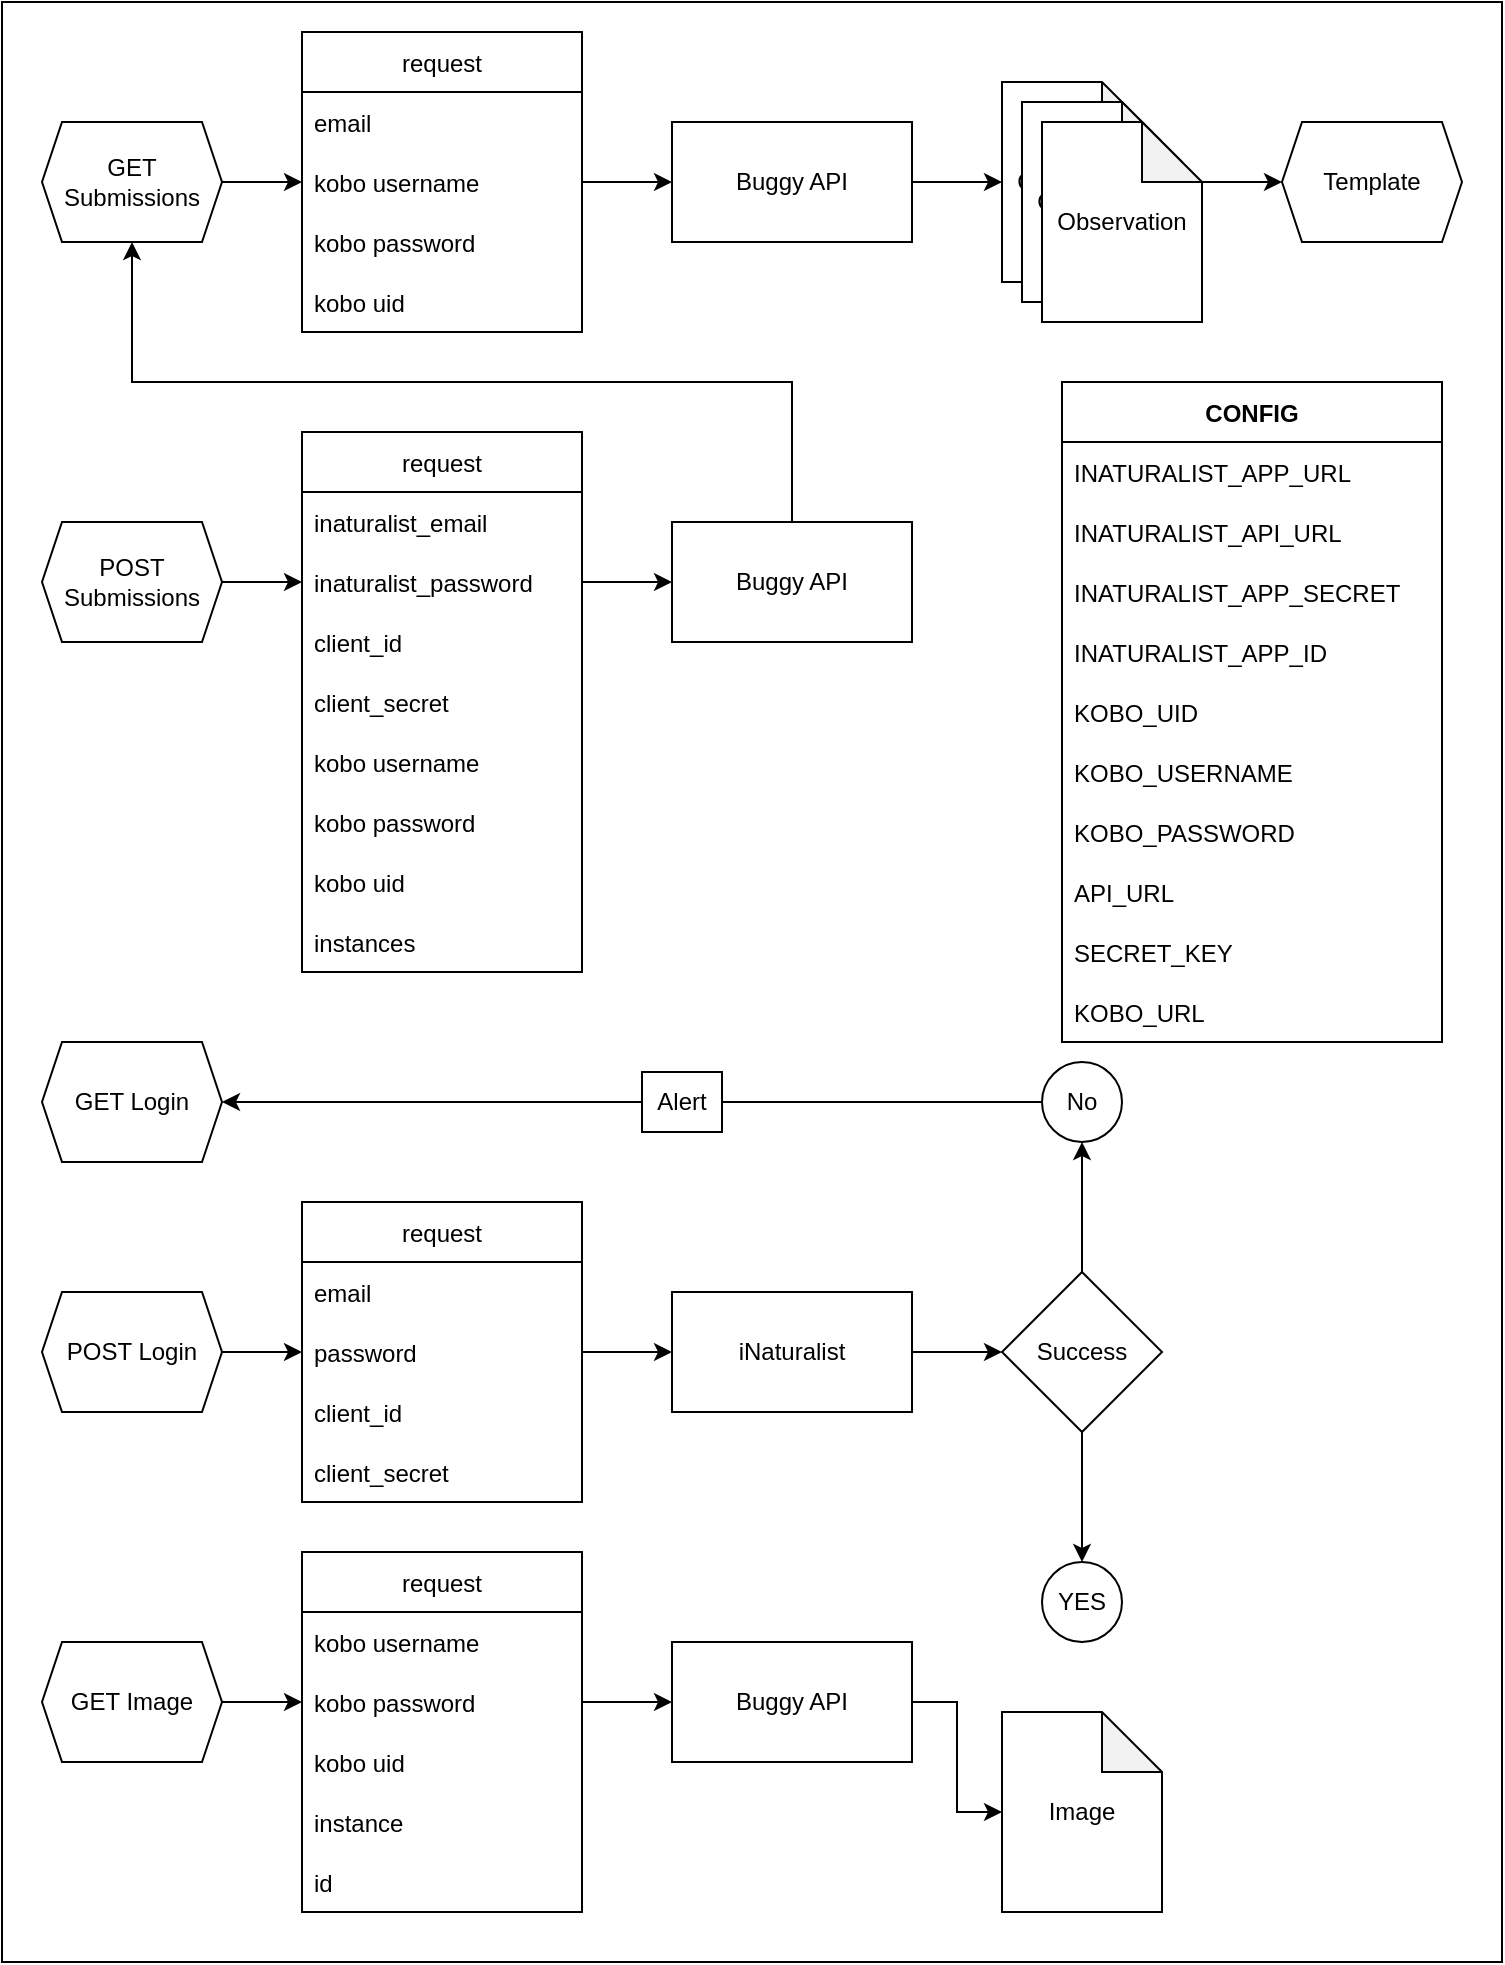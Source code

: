 <mxfile version="20.3.0" type="device"><diagram id="qCu-U_9ydplHsXnUdDo_" name="Page-1"><mxGraphModel dx="946" dy="598" grid="1" gridSize="10" guides="1" tooltips="1" connect="1" arrows="1" fold="1" page="1" pageScale="1" pageWidth="850" pageHeight="1100" math="0" shadow="0"><root><mxCell id="0"/><mxCell id="1" parent="0"/><mxCell id="Mdc_NAdOwxxdXhdKTRyo-72" value="" style="rounded=0;whiteSpace=wrap;html=1;" parent="1" vertex="1"><mxGeometry x="90" y="120" width="750" height="980" as="geometry"/></mxCell><mxCell id="Mdc_NAdOwxxdXhdKTRyo-12" style="edgeStyle=orthogonalEdgeStyle;rounded=0;orthogonalLoop=1;jettySize=auto;html=1;exitX=1;exitY=0.5;exitDx=0;exitDy=0;entryX=0;entryY=0.5;entryDx=0;entryDy=0;" parent="1" source="Mdc_NAdOwxxdXhdKTRyo-3" target="Mdc_NAdOwxxdXhdKTRyo-7" edge="1"><mxGeometry relative="1" as="geometry"/></mxCell><mxCell id="Mdc_NAdOwxxdXhdKTRyo-3" value="GET Submissions" style="shape=hexagon;perimeter=hexagonPerimeter2;whiteSpace=wrap;html=1;fixedSize=1;size=10;" parent="1" vertex="1"><mxGeometry x="110" y="180" width="90" height="60" as="geometry"/></mxCell><mxCell id="Mdc_NAdOwxxdXhdKTRyo-48" style="edgeStyle=orthogonalEdgeStyle;rounded=0;orthogonalLoop=1;jettySize=auto;html=1;exitX=1;exitY=0.5;exitDx=0;exitDy=0;entryX=0;entryY=0.5;entryDx=0;entryDy=0;" parent="1" source="Mdc_NAdOwxxdXhdKTRyo-4" target="Mdc_NAdOwxxdXhdKTRyo-45" edge="1"><mxGeometry relative="1" as="geometry"/></mxCell><mxCell id="Mdc_NAdOwxxdXhdKTRyo-4" value="POST Login" style="shape=hexagon;perimeter=hexagonPerimeter2;whiteSpace=wrap;html=1;fixedSize=1;size=10;" parent="1" vertex="1"><mxGeometry x="110" y="765" width="90" height="60" as="geometry"/></mxCell><mxCell id="Mdc_NAdOwxxdXhdKTRyo-5" value="request" style="swimlane;fontStyle=0;childLayout=stackLayout;horizontal=1;startSize=30;horizontalStack=0;resizeParent=1;resizeParentMax=0;resizeLast=0;collapsible=1;marginBottom=0;" parent="1" vertex="1"><mxGeometry x="240" y="135" width="140" height="150" as="geometry"/></mxCell><mxCell id="Mdc_NAdOwxxdXhdKTRyo-6" value="email" style="text;strokeColor=none;fillColor=none;align=left;verticalAlign=middle;spacingLeft=4;spacingRight=4;overflow=hidden;points=[[0,0.5],[1,0.5]];portConstraint=eastwest;rotatable=0;" parent="Mdc_NAdOwxxdXhdKTRyo-5" vertex="1"><mxGeometry y="30" width="140" height="30" as="geometry"/></mxCell><mxCell id="Mdc_NAdOwxxdXhdKTRyo-7" value="kobo username" style="text;strokeColor=none;fillColor=none;align=left;verticalAlign=middle;spacingLeft=4;spacingRight=4;overflow=hidden;points=[[0,0.5],[1,0.5]];portConstraint=eastwest;rotatable=0;" parent="Mdc_NAdOwxxdXhdKTRyo-5" vertex="1"><mxGeometry y="60" width="140" height="30" as="geometry"/></mxCell><mxCell id="Mdc_NAdOwxxdXhdKTRyo-8" value="kobo password" style="text;strokeColor=none;fillColor=none;align=left;verticalAlign=middle;spacingLeft=4;spacingRight=4;overflow=hidden;points=[[0,0.5],[1,0.5]];portConstraint=eastwest;rotatable=0;" parent="Mdc_NAdOwxxdXhdKTRyo-5" vertex="1"><mxGeometry y="90" width="140" height="30" as="geometry"/></mxCell><mxCell id="Mdc_NAdOwxxdXhdKTRyo-11" value="kobo uid" style="text;strokeColor=none;fillColor=none;align=left;verticalAlign=middle;spacingLeft=4;spacingRight=4;overflow=hidden;points=[[0,0.5],[1,0.5]];portConstraint=eastwest;rotatable=0;" parent="Mdc_NAdOwxxdXhdKTRyo-5" vertex="1"><mxGeometry y="120" width="140" height="30" as="geometry"/></mxCell><mxCell id="Mdc_NAdOwxxdXhdKTRyo-25" style="edgeStyle=orthogonalEdgeStyle;rounded=0;orthogonalLoop=1;jettySize=auto;html=1;exitX=1;exitY=0.5;exitDx=0;exitDy=0;entryX=0;entryY=0.5;entryDx=0;entryDy=0;entryPerimeter=0;" parent="1" source="Mdc_NAdOwxxdXhdKTRyo-19" target="Mdc_NAdOwxxdXhdKTRyo-21" edge="1"><mxGeometry relative="1" as="geometry"/></mxCell><mxCell id="Mdc_NAdOwxxdXhdKTRyo-19" value="Buggy API" style="rounded=0;whiteSpace=wrap;html=1;" parent="1" vertex="1"><mxGeometry x="425" y="180" width="120" height="60" as="geometry"/></mxCell><mxCell id="Mdc_NAdOwxxdXhdKTRyo-24" value="" style="group" parent="1" vertex="1" connectable="0"><mxGeometry x="590" y="160" width="100" height="120" as="geometry"/></mxCell><mxCell id="Mdc_NAdOwxxdXhdKTRyo-21" value="Observation" style="shape=note;whiteSpace=wrap;html=1;backgroundOutline=1;darkOpacity=0.05;" parent="Mdc_NAdOwxxdXhdKTRyo-24" vertex="1"><mxGeometry width="80" height="100" as="geometry"/></mxCell><mxCell id="Mdc_NAdOwxxdXhdKTRyo-22" value="Observation" style="shape=note;whiteSpace=wrap;html=1;backgroundOutline=1;darkOpacity=0.05;" parent="Mdc_NAdOwxxdXhdKTRyo-24" vertex="1"><mxGeometry x="10" y="10" width="80" height="100" as="geometry"/></mxCell><mxCell id="Mdc_NAdOwxxdXhdKTRyo-23" value="Observation" style="shape=note;whiteSpace=wrap;html=1;backgroundOutline=1;darkOpacity=0.05;" parent="Mdc_NAdOwxxdXhdKTRyo-24" vertex="1"><mxGeometry x="20" y="20" width="80" height="100" as="geometry"/></mxCell><mxCell id="Mdc_NAdOwxxdXhdKTRyo-26" style="edgeStyle=orthogonalEdgeStyle;rounded=0;orthogonalLoop=1;jettySize=auto;html=1;exitX=1;exitY=0.5;exitDx=0;exitDy=0;entryX=0;entryY=0.5;entryDx=0;entryDy=0;" parent="1" source="Mdc_NAdOwxxdXhdKTRyo-7" target="Mdc_NAdOwxxdXhdKTRyo-19" edge="1"><mxGeometry relative="1" as="geometry"/></mxCell><mxCell id="Mdc_NAdOwxxdXhdKTRyo-27" value="Template" style="shape=hexagon;perimeter=hexagonPerimeter2;whiteSpace=wrap;html=1;fixedSize=1;size=10;" parent="1" vertex="1"><mxGeometry x="730" y="180" width="90" height="60" as="geometry"/></mxCell><mxCell id="Mdc_NAdOwxxdXhdKTRyo-28" style="edgeStyle=orthogonalEdgeStyle;rounded=0;orthogonalLoop=1;jettySize=auto;html=1;exitX=0;exitY=0;exitDx=80;exitDy=30;exitPerimeter=0;entryX=0;entryY=0.5;entryDx=0;entryDy=0;" parent="1" source="Mdc_NAdOwxxdXhdKTRyo-23" target="Mdc_NAdOwxxdXhdKTRyo-27" edge="1"><mxGeometry relative="1" as="geometry"/></mxCell><mxCell id="Mdc_NAdOwxxdXhdKTRyo-40" style="edgeStyle=orthogonalEdgeStyle;rounded=0;orthogonalLoop=1;jettySize=auto;html=1;exitX=1;exitY=0.5;exitDx=0;exitDy=0;" parent="1" source="Mdc_NAdOwxxdXhdKTRyo-29" target="Mdc_NAdOwxxdXhdKTRyo-35" edge="1"><mxGeometry relative="1" as="geometry"/></mxCell><mxCell id="Mdc_NAdOwxxdXhdKTRyo-29" value="POST Submissions" style="shape=hexagon;perimeter=hexagonPerimeter2;whiteSpace=wrap;html=1;fixedSize=1;size=10;" parent="1" vertex="1"><mxGeometry x="110" y="380" width="90" height="60" as="geometry"/></mxCell><mxCell id="Mdc_NAdOwxxdXhdKTRyo-30" value="request" style="swimlane;fontStyle=0;childLayout=stackLayout;horizontal=1;startSize=30;horizontalStack=0;resizeParent=1;resizeParentMax=0;resizeLast=0;collapsible=1;marginBottom=0;" parent="1" vertex="1"><mxGeometry x="240" y="335" width="140" height="270" as="geometry"/></mxCell><mxCell id="Mdc_NAdOwxxdXhdKTRyo-31" value="inaturalist_email" style="text;strokeColor=none;fillColor=none;align=left;verticalAlign=middle;spacingLeft=4;spacingRight=4;overflow=hidden;points=[[0,0.5],[1,0.5]];portConstraint=eastwest;rotatable=0;" parent="Mdc_NAdOwxxdXhdKTRyo-30" vertex="1"><mxGeometry y="30" width="140" height="30" as="geometry"/></mxCell><mxCell id="Mdc_NAdOwxxdXhdKTRyo-35" value="inaturalist_password" style="text;strokeColor=none;fillColor=none;align=left;verticalAlign=middle;spacingLeft=4;spacingRight=4;overflow=hidden;points=[[0,0.5],[1,0.5]];portConstraint=eastwest;rotatable=0;" parent="Mdc_NAdOwxxdXhdKTRyo-30" vertex="1"><mxGeometry y="60" width="140" height="30" as="geometry"/></mxCell><mxCell id="Mdc_NAdOwxxdXhdKTRyo-37" value="client_id" style="text;strokeColor=none;fillColor=none;align=left;verticalAlign=middle;spacingLeft=4;spacingRight=4;overflow=hidden;points=[[0,0.5],[1,0.5]];portConstraint=eastwest;rotatable=0;" parent="Mdc_NAdOwxxdXhdKTRyo-30" vertex="1"><mxGeometry y="90" width="140" height="30" as="geometry"/></mxCell><mxCell id="Mdc_NAdOwxxdXhdKTRyo-36" value="client_secret" style="text;strokeColor=none;fillColor=none;align=left;verticalAlign=middle;spacingLeft=4;spacingRight=4;overflow=hidden;points=[[0,0.5],[1,0.5]];portConstraint=eastwest;rotatable=0;" parent="Mdc_NAdOwxxdXhdKTRyo-30" vertex="1"><mxGeometry y="120" width="140" height="30" as="geometry"/></mxCell><mxCell id="Mdc_NAdOwxxdXhdKTRyo-32" value="kobo username" style="text;strokeColor=none;fillColor=none;align=left;verticalAlign=middle;spacingLeft=4;spacingRight=4;overflow=hidden;points=[[0,0.5],[1,0.5]];portConstraint=eastwest;rotatable=0;" parent="Mdc_NAdOwxxdXhdKTRyo-30" vertex="1"><mxGeometry y="150" width="140" height="30" as="geometry"/></mxCell><mxCell id="Mdc_NAdOwxxdXhdKTRyo-33" value="kobo password" style="text;strokeColor=none;fillColor=none;align=left;verticalAlign=middle;spacingLeft=4;spacingRight=4;overflow=hidden;points=[[0,0.5],[1,0.5]];portConstraint=eastwest;rotatable=0;" parent="Mdc_NAdOwxxdXhdKTRyo-30" vertex="1"><mxGeometry y="180" width="140" height="30" as="geometry"/></mxCell><mxCell id="Mdc_NAdOwxxdXhdKTRyo-34" value="kobo uid" style="text;strokeColor=none;fillColor=none;align=left;verticalAlign=middle;spacingLeft=4;spacingRight=4;overflow=hidden;points=[[0,0.5],[1,0.5]];portConstraint=eastwest;rotatable=0;" parent="Mdc_NAdOwxxdXhdKTRyo-30" vertex="1"><mxGeometry y="210" width="140" height="30" as="geometry"/></mxCell><mxCell id="Mdc_NAdOwxxdXhdKTRyo-38" value="instances" style="text;strokeColor=none;fillColor=none;align=left;verticalAlign=middle;spacingLeft=4;spacingRight=4;overflow=hidden;points=[[0,0.5],[1,0.5]];portConstraint=eastwest;rotatable=0;" parent="Mdc_NAdOwxxdXhdKTRyo-30" vertex="1"><mxGeometry y="240" width="140" height="30" as="geometry"/></mxCell><mxCell id="Mdc_NAdOwxxdXhdKTRyo-42" style="edgeStyle=orthogonalEdgeStyle;rounded=0;orthogonalLoop=1;jettySize=auto;html=1;exitX=0.5;exitY=0;exitDx=0;exitDy=0;" parent="1" source="Mdc_NAdOwxxdXhdKTRyo-39" target="Mdc_NAdOwxxdXhdKTRyo-3" edge="1"><mxGeometry relative="1" as="geometry"/></mxCell><mxCell id="Mdc_NAdOwxxdXhdKTRyo-39" value="Buggy API" style="rounded=0;whiteSpace=wrap;html=1;" parent="1" vertex="1"><mxGeometry x="425" y="380" width="120" height="60" as="geometry"/></mxCell><mxCell id="Mdc_NAdOwxxdXhdKTRyo-41" style="edgeStyle=orthogonalEdgeStyle;rounded=0;orthogonalLoop=1;jettySize=auto;html=1;exitX=1;exitY=0.5;exitDx=0;exitDy=0;entryX=0;entryY=0.5;entryDx=0;entryDy=0;" parent="1" source="Mdc_NAdOwxxdXhdKTRyo-35" target="Mdc_NAdOwxxdXhdKTRyo-39" edge="1"><mxGeometry relative="1" as="geometry"/></mxCell><mxCell id="Mdc_NAdOwxxdXhdKTRyo-43" value="request" style="swimlane;fontStyle=0;childLayout=stackLayout;horizontal=1;startSize=30;horizontalStack=0;resizeParent=1;resizeParentMax=0;resizeLast=0;collapsible=1;marginBottom=0;" parent="1" vertex="1"><mxGeometry x="240" y="720" width="140" height="150" as="geometry"/></mxCell><mxCell id="Mdc_NAdOwxxdXhdKTRyo-44" value="email" style="text;strokeColor=none;fillColor=none;align=left;verticalAlign=middle;spacingLeft=4;spacingRight=4;overflow=hidden;points=[[0,0.5],[1,0.5]];portConstraint=eastwest;rotatable=0;" parent="Mdc_NAdOwxxdXhdKTRyo-43" vertex="1"><mxGeometry y="30" width="140" height="30" as="geometry"/></mxCell><mxCell id="Mdc_NAdOwxxdXhdKTRyo-45" value="password" style="text;strokeColor=none;fillColor=none;align=left;verticalAlign=middle;spacingLeft=4;spacingRight=4;overflow=hidden;points=[[0,0.5],[1,0.5]];portConstraint=eastwest;rotatable=0;" parent="Mdc_NAdOwxxdXhdKTRyo-43" vertex="1"><mxGeometry y="60" width="140" height="30" as="geometry"/></mxCell><mxCell id="Mdc_NAdOwxxdXhdKTRyo-46" value="client_id" style="text;strokeColor=none;fillColor=none;align=left;verticalAlign=middle;spacingLeft=4;spacingRight=4;overflow=hidden;points=[[0,0.5],[1,0.5]];portConstraint=eastwest;rotatable=0;" parent="Mdc_NAdOwxxdXhdKTRyo-43" vertex="1"><mxGeometry y="90" width="140" height="30" as="geometry"/></mxCell><mxCell id="Mdc_NAdOwxxdXhdKTRyo-47" value="client_secret" style="text;strokeColor=none;fillColor=none;align=left;verticalAlign=middle;spacingLeft=4;spacingRight=4;overflow=hidden;points=[[0,0.5],[1,0.5]];portConstraint=eastwest;rotatable=0;" parent="Mdc_NAdOwxxdXhdKTRyo-43" vertex="1"><mxGeometry y="120" width="140" height="30" as="geometry"/></mxCell><mxCell id="Mdc_NAdOwxxdXhdKTRyo-52" style="edgeStyle=orthogonalEdgeStyle;rounded=0;orthogonalLoop=1;jettySize=auto;html=1;exitX=1;exitY=0.5;exitDx=0;exitDy=0;entryX=0;entryY=0.5;entryDx=0;entryDy=0;" parent="1" source="Mdc_NAdOwxxdXhdKTRyo-49" target="Mdc_NAdOwxxdXhdKTRyo-51" edge="1"><mxGeometry relative="1" as="geometry"/></mxCell><mxCell id="Mdc_NAdOwxxdXhdKTRyo-49" value="iNaturalist" style="rounded=0;whiteSpace=wrap;html=1;" parent="1" vertex="1"><mxGeometry x="425" y="765" width="120" height="60" as="geometry"/></mxCell><mxCell id="Mdc_NAdOwxxdXhdKTRyo-50" style="edgeStyle=orthogonalEdgeStyle;rounded=0;orthogonalLoop=1;jettySize=auto;html=1;exitX=1;exitY=0.5;exitDx=0;exitDy=0;entryX=0;entryY=0.5;entryDx=0;entryDy=0;" parent="1" source="Mdc_NAdOwxxdXhdKTRyo-45" target="Mdc_NAdOwxxdXhdKTRyo-49" edge="1"><mxGeometry relative="1" as="geometry"/></mxCell><mxCell id="Mdc_NAdOwxxdXhdKTRyo-57" style="edgeStyle=orthogonalEdgeStyle;rounded=0;orthogonalLoop=1;jettySize=auto;html=1;exitX=0.5;exitY=0;exitDx=0;exitDy=0;entryX=0.5;entryY=1;entryDx=0;entryDy=0;" parent="1" source="Mdc_NAdOwxxdXhdKTRyo-51" target="Mdc_NAdOwxxdXhdKTRyo-54" edge="1"><mxGeometry relative="1" as="geometry"/></mxCell><mxCell id="Mdc_NAdOwxxdXhdKTRyo-59" style="edgeStyle=orthogonalEdgeStyle;rounded=0;orthogonalLoop=1;jettySize=auto;html=1;exitX=0.5;exitY=1;exitDx=0;exitDy=0;entryX=0.5;entryY=0;entryDx=0;entryDy=0;" parent="1" source="Mdc_NAdOwxxdXhdKTRyo-51" target="Mdc_NAdOwxxdXhdKTRyo-53" edge="1"><mxGeometry relative="1" as="geometry"/></mxCell><mxCell id="Mdc_NAdOwxxdXhdKTRyo-51" value="Success" style="rhombus;whiteSpace=wrap;html=1;" parent="1" vertex="1"><mxGeometry x="590" y="755" width="80" height="80" as="geometry"/></mxCell><mxCell id="Mdc_NAdOwxxdXhdKTRyo-53" value="YES" style="ellipse;whiteSpace=wrap;html=1;aspect=fixed;" parent="1" vertex="1"><mxGeometry x="610" y="900" width="40" height="40" as="geometry"/></mxCell><mxCell id="Mdc_NAdOwxxdXhdKTRyo-56" style="edgeStyle=orthogonalEdgeStyle;rounded=0;orthogonalLoop=1;jettySize=auto;html=1;exitX=0;exitY=0.5;exitDx=0;exitDy=0;entryX=1;entryY=0.5;entryDx=0;entryDy=0;startArrow=none;" parent="1" source="Mdc_NAdOwxxdXhdKTRyo-60" target="Mdc_NAdOwxxdXhdKTRyo-55" edge="1"><mxGeometry relative="1" as="geometry"/></mxCell><mxCell id="Mdc_NAdOwxxdXhdKTRyo-54" value="No" style="ellipse;whiteSpace=wrap;html=1;aspect=fixed;" parent="1" vertex="1"><mxGeometry x="610" y="650" width="40" height="40" as="geometry"/></mxCell><mxCell id="Mdc_NAdOwxxdXhdKTRyo-55" value="GET Login" style="shape=hexagon;perimeter=hexagonPerimeter2;whiteSpace=wrap;html=1;fixedSize=1;size=10;" parent="1" vertex="1"><mxGeometry x="110" y="640" width="90" height="60" as="geometry"/></mxCell><mxCell id="Mdc_NAdOwxxdXhdKTRyo-60" value="Alert" style="rounded=0;whiteSpace=wrap;html=1;" parent="1" vertex="1"><mxGeometry x="410" y="655" width="40" height="30" as="geometry"/></mxCell><mxCell id="Mdc_NAdOwxxdXhdKTRyo-61" value="" style="edgeStyle=orthogonalEdgeStyle;rounded=0;orthogonalLoop=1;jettySize=auto;html=1;exitX=0;exitY=0.5;exitDx=0;exitDy=0;entryX=1;entryY=0.5;entryDx=0;entryDy=0;endArrow=none;" parent="1" source="Mdc_NAdOwxxdXhdKTRyo-54" target="Mdc_NAdOwxxdXhdKTRyo-60" edge="1"><mxGeometry relative="1" as="geometry"><mxPoint x="610" y="670" as="sourcePoint"/><mxPoint x="200" y="670" as="targetPoint"/></mxGeometry></mxCell><mxCell id="Mdc_NAdOwxxdXhdKTRyo-62" value="CONFIG" style="swimlane;fontStyle=1;childLayout=stackLayout;horizontal=1;startSize=30;horizontalStack=0;resizeParent=1;resizeParentMax=0;resizeLast=0;collapsible=1;marginBottom=0;" parent="1" vertex="1"><mxGeometry x="620" y="310" width="190" height="330" as="geometry"/></mxCell><mxCell id="Mdc_NAdOwxxdXhdKTRyo-63" value="INATURALIST_APP_URL" style="text;strokeColor=none;fillColor=none;align=left;verticalAlign=middle;spacingLeft=4;spacingRight=4;overflow=hidden;points=[[0,0.5],[1,0.5]];portConstraint=eastwest;rotatable=0;" parent="Mdc_NAdOwxxdXhdKTRyo-62" vertex="1"><mxGeometry y="30" width="190" height="30" as="geometry"/></mxCell><mxCell id="Mdc_NAdOwxxdXhdKTRyo-64" value="INATURALIST_API_URL" style="text;strokeColor=none;fillColor=none;align=left;verticalAlign=middle;spacingLeft=4;spacingRight=4;overflow=hidden;points=[[0,0.5],[1,0.5]];portConstraint=eastwest;rotatable=0;" parent="Mdc_NAdOwxxdXhdKTRyo-62" vertex="1"><mxGeometry y="60" width="190" height="30" as="geometry"/></mxCell><mxCell id="Mdc_NAdOwxxdXhdKTRyo-65" value="INATURALIST_APP_SECRET" style="text;strokeColor=none;fillColor=none;align=left;verticalAlign=middle;spacingLeft=4;spacingRight=4;overflow=hidden;points=[[0,0.5],[1,0.5]];portConstraint=eastwest;rotatable=0;" parent="Mdc_NAdOwxxdXhdKTRyo-62" vertex="1"><mxGeometry y="90" width="190" height="30" as="geometry"/></mxCell><mxCell id="Mdc_NAdOwxxdXhdKTRyo-66" value="INATURALIST_APP_ID" style="text;strokeColor=none;fillColor=none;align=left;verticalAlign=middle;spacingLeft=4;spacingRight=4;overflow=hidden;points=[[0,0.5],[1,0.5]];portConstraint=eastwest;rotatable=0;" parent="Mdc_NAdOwxxdXhdKTRyo-62" vertex="1"><mxGeometry y="120" width="190" height="30" as="geometry"/></mxCell><mxCell id="Mdc_NAdOwxxdXhdKTRyo-69" value="KOBO_UID" style="text;strokeColor=none;fillColor=none;align=left;verticalAlign=middle;spacingLeft=4;spacingRight=4;overflow=hidden;points=[[0,0.5],[1,0.5]];portConstraint=eastwest;rotatable=0;" parent="Mdc_NAdOwxxdXhdKTRyo-62" vertex="1"><mxGeometry y="150" width="190" height="30" as="geometry"/></mxCell><mxCell id="Mdc_NAdOwxxdXhdKTRyo-68" value="KOBO_USERNAME" style="text;strokeColor=none;fillColor=none;align=left;verticalAlign=middle;spacingLeft=4;spacingRight=4;overflow=hidden;points=[[0,0.5],[1,0.5]];portConstraint=eastwest;rotatable=0;" parent="Mdc_NAdOwxxdXhdKTRyo-62" vertex="1"><mxGeometry y="180" width="190" height="30" as="geometry"/></mxCell><mxCell id="Mdc_NAdOwxxdXhdKTRyo-67" value="KOBO_PASSWORD" style="text;strokeColor=none;fillColor=none;align=left;verticalAlign=middle;spacingLeft=4;spacingRight=4;overflow=hidden;points=[[0,0.5],[1,0.5]];portConstraint=eastwest;rotatable=0;" parent="Mdc_NAdOwxxdXhdKTRyo-62" vertex="1"><mxGeometry y="210" width="190" height="30" as="geometry"/></mxCell><mxCell id="Mdc_NAdOwxxdXhdKTRyo-70" value="API_URL" style="text;strokeColor=none;fillColor=none;align=left;verticalAlign=middle;spacingLeft=4;spacingRight=4;overflow=hidden;points=[[0,0.5],[1,0.5]];portConstraint=eastwest;rotatable=0;" parent="Mdc_NAdOwxxdXhdKTRyo-62" vertex="1"><mxGeometry y="240" width="190" height="30" as="geometry"/></mxCell><mxCell id="Mdc_NAdOwxxdXhdKTRyo-71" value="SECRET_KEY" style="text;strokeColor=none;fillColor=none;align=left;verticalAlign=middle;spacingLeft=4;spacingRight=4;overflow=hidden;points=[[0,0.5],[1,0.5]];portConstraint=eastwest;rotatable=0;" parent="Mdc_NAdOwxxdXhdKTRyo-62" vertex="1"><mxGeometry y="270" width="190" height="30" as="geometry"/></mxCell><mxCell id="Mdc_NAdOwxxdXhdKTRyo-96" value="KOBO_URL" style="text;strokeColor=none;fillColor=none;align=left;verticalAlign=middle;spacingLeft=4;spacingRight=4;overflow=hidden;points=[[0,0.5],[1,0.5]];portConstraint=eastwest;rotatable=0;" parent="Mdc_NAdOwxxdXhdKTRyo-62" vertex="1"><mxGeometry y="300" width="190" height="30" as="geometry"/></mxCell><mxCell id="Mdc_NAdOwxxdXhdKTRyo-87" style="edgeStyle=orthogonalEdgeStyle;rounded=0;orthogonalLoop=1;jettySize=auto;html=1;exitX=1;exitY=0.5;exitDx=0;exitDy=0;" parent="1" source="Mdc_NAdOwxxdXhdKTRyo-73" target="Mdc_NAdOwxxdXhdKTRyo-82" edge="1"><mxGeometry relative="1" as="geometry"/></mxCell><mxCell id="Mdc_NAdOwxxdXhdKTRyo-73" value="GET Image" style="shape=hexagon;perimeter=hexagonPerimeter2;whiteSpace=wrap;html=1;fixedSize=1;size=10;" parent="1" vertex="1"><mxGeometry x="110" y="940" width="90" height="60" as="geometry"/></mxCell><mxCell id="Mdc_NAdOwxxdXhdKTRyo-79" value="request" style="swimlane;fontStyle=0;childLayout=stackLayout;horizontal=1;startSize=30;horizontalStack=0;resizeParent=1;resizeParentMax=0;resizeLast=0;collapsible=1;marginBottom=0;" parent="1" vertex="1"><mxGeometry x="240" y="895" width="140" height="180" as="geometry"/></mxCell><mxCell id="Mdc_NAdOwxxdXhdKTRyo-81" value="kobo username" style="text;strokeColor=none;fillColor=none;align=left;verticalAlign=middle;spacingLeft=4;spacingRight=4;overflow=hidden;points=[[0,0.5],[1,0.5]];portConstraint=eastwest;rotatable=0;" parent="Mdc_NAdOwxxdXhdKTRyo-79" vertex="1"><mxGeometry y="30" width="140" height="30" as="geometry"/></mxCell><mxCell id="Mdc_NAdOwxxdXhdKTRyo-82" value="kobo password" style="text;strokeColor=none;fillColor=none;align=left;verticalAlign=middle;spacingLeft=4;spacingRight=4;overflow=hidden;points=[[0,0.5],[1,0.5]];portConstraint=eastwest;rotatable=0;" parent="Mdc_NAdOwxxdXhdKTRyo-79" vertex="1"><mxGeometry y="60" width="140" height="30" as="geometry"/></mxCell><mxCell id="Mdc_NAdOwxxdXhdKTRyo-83" value="kobo uid" style="text;strokeColor=none;fillColor=none;align=left;verticalAlign=middle;spacingLeft=4;spacingRight=4;overflow=hidden;points=[[0,0.5],[1,0.5]];portConstraint=eastwest;rotatable=0;" parent="Mdc_NAdOwxxdXhdKTRyo-79" vertex="1"><mxGeometry y="90" width="140" height="30" as="geometry"/></mxCell><mxCell id="Mdc_NAdOwxxdXhdKTRyo-85" value="instance" style="text;strokeColor=none;fillColor=none;align=left;verticalAlign=middle;spacingLeft=4;spacingRight=4;overflow=hidden;points=[[0,0.5],[1,0.5]];portConstraint=eastwest;rotatable=0;" parent="Mdc_NAdOwxxdXhdKTRyo-79" vertex="1"><mxGeometry y="120" width="140" height="30" as="geometry"/></mxCell><mxCell id="Mdc_NAdOwxxdXhdKTRyo-84" value="id" style="text;strokeColor=none;fillColor=none;align=left;verticalAlign=middle;spacingLeft=4;spacingRight=4;overflow=hidden;points=[[0,0.5],[1,0.5]];portConstraint=eastwest;rotatable=0;" parent="Mdc_NAdOwxxdXhdKTRyo-79" vertex="1"><mxGeometry y="150" width="140" height="30" as="geometry"/></mxCell><mxCell id="Mdc_NAdOwxxdXhdKTRyo-95" style="edgeStyle=orthogonalEdgeStyle;rounded=0;orthogonalLoop=1;jettySize=auto;html=1;exitX=1;exitY=0.5;exitDx=0;exitDy=0;" parent="1" source="Mdc_NAdOwxxdXhdKTRyo-88" target="Mdc_NAdOwxxdXhdKTRyo-94" edge="1"><mxGeometry relative="1" as="geometry"/></mxCell><mxCell id="Mdc_NAdOwxxdXhdKTRyo-88" value="Buggy API" style="rounded=0;whiteSpace=wrap;html=1;" parent="1" vertex="1"><mxGeometry x="425" y="940" width="120" height="60" as="geometry"/></mxCell><mxCell id="Mdc_NAdOwxxdXhdKTRyo-89" style="edgeStyle=orthogonalEdgeStyle;rounded=0;orthogonalLoop=1;jettySize=auto;html=1;exitX=1;exitY=0.5;exitDx=0;exitDy=0;" parent="1" source="Mdc_NAdOwxxdXhdKTRyo-82" target="Mdc_NAdOwxxdXhdKTRyo-88" edge="1"><mxGeometry relative="1" as="geometry"/></mxCell><mxCell id="Mdc_NAdOwxxdXhdKTRyo-94" value="Image" style="shape=note;whiteSpace=wrap;html=1;backgroundOutline=1;darkOpacity=0.05;" parent="1" vertex="1"><mxGeometry x="590" y="975" width="80" height="100" as="geometry"/></mxCell></root></mxGraphModel></diagram></mxfile>